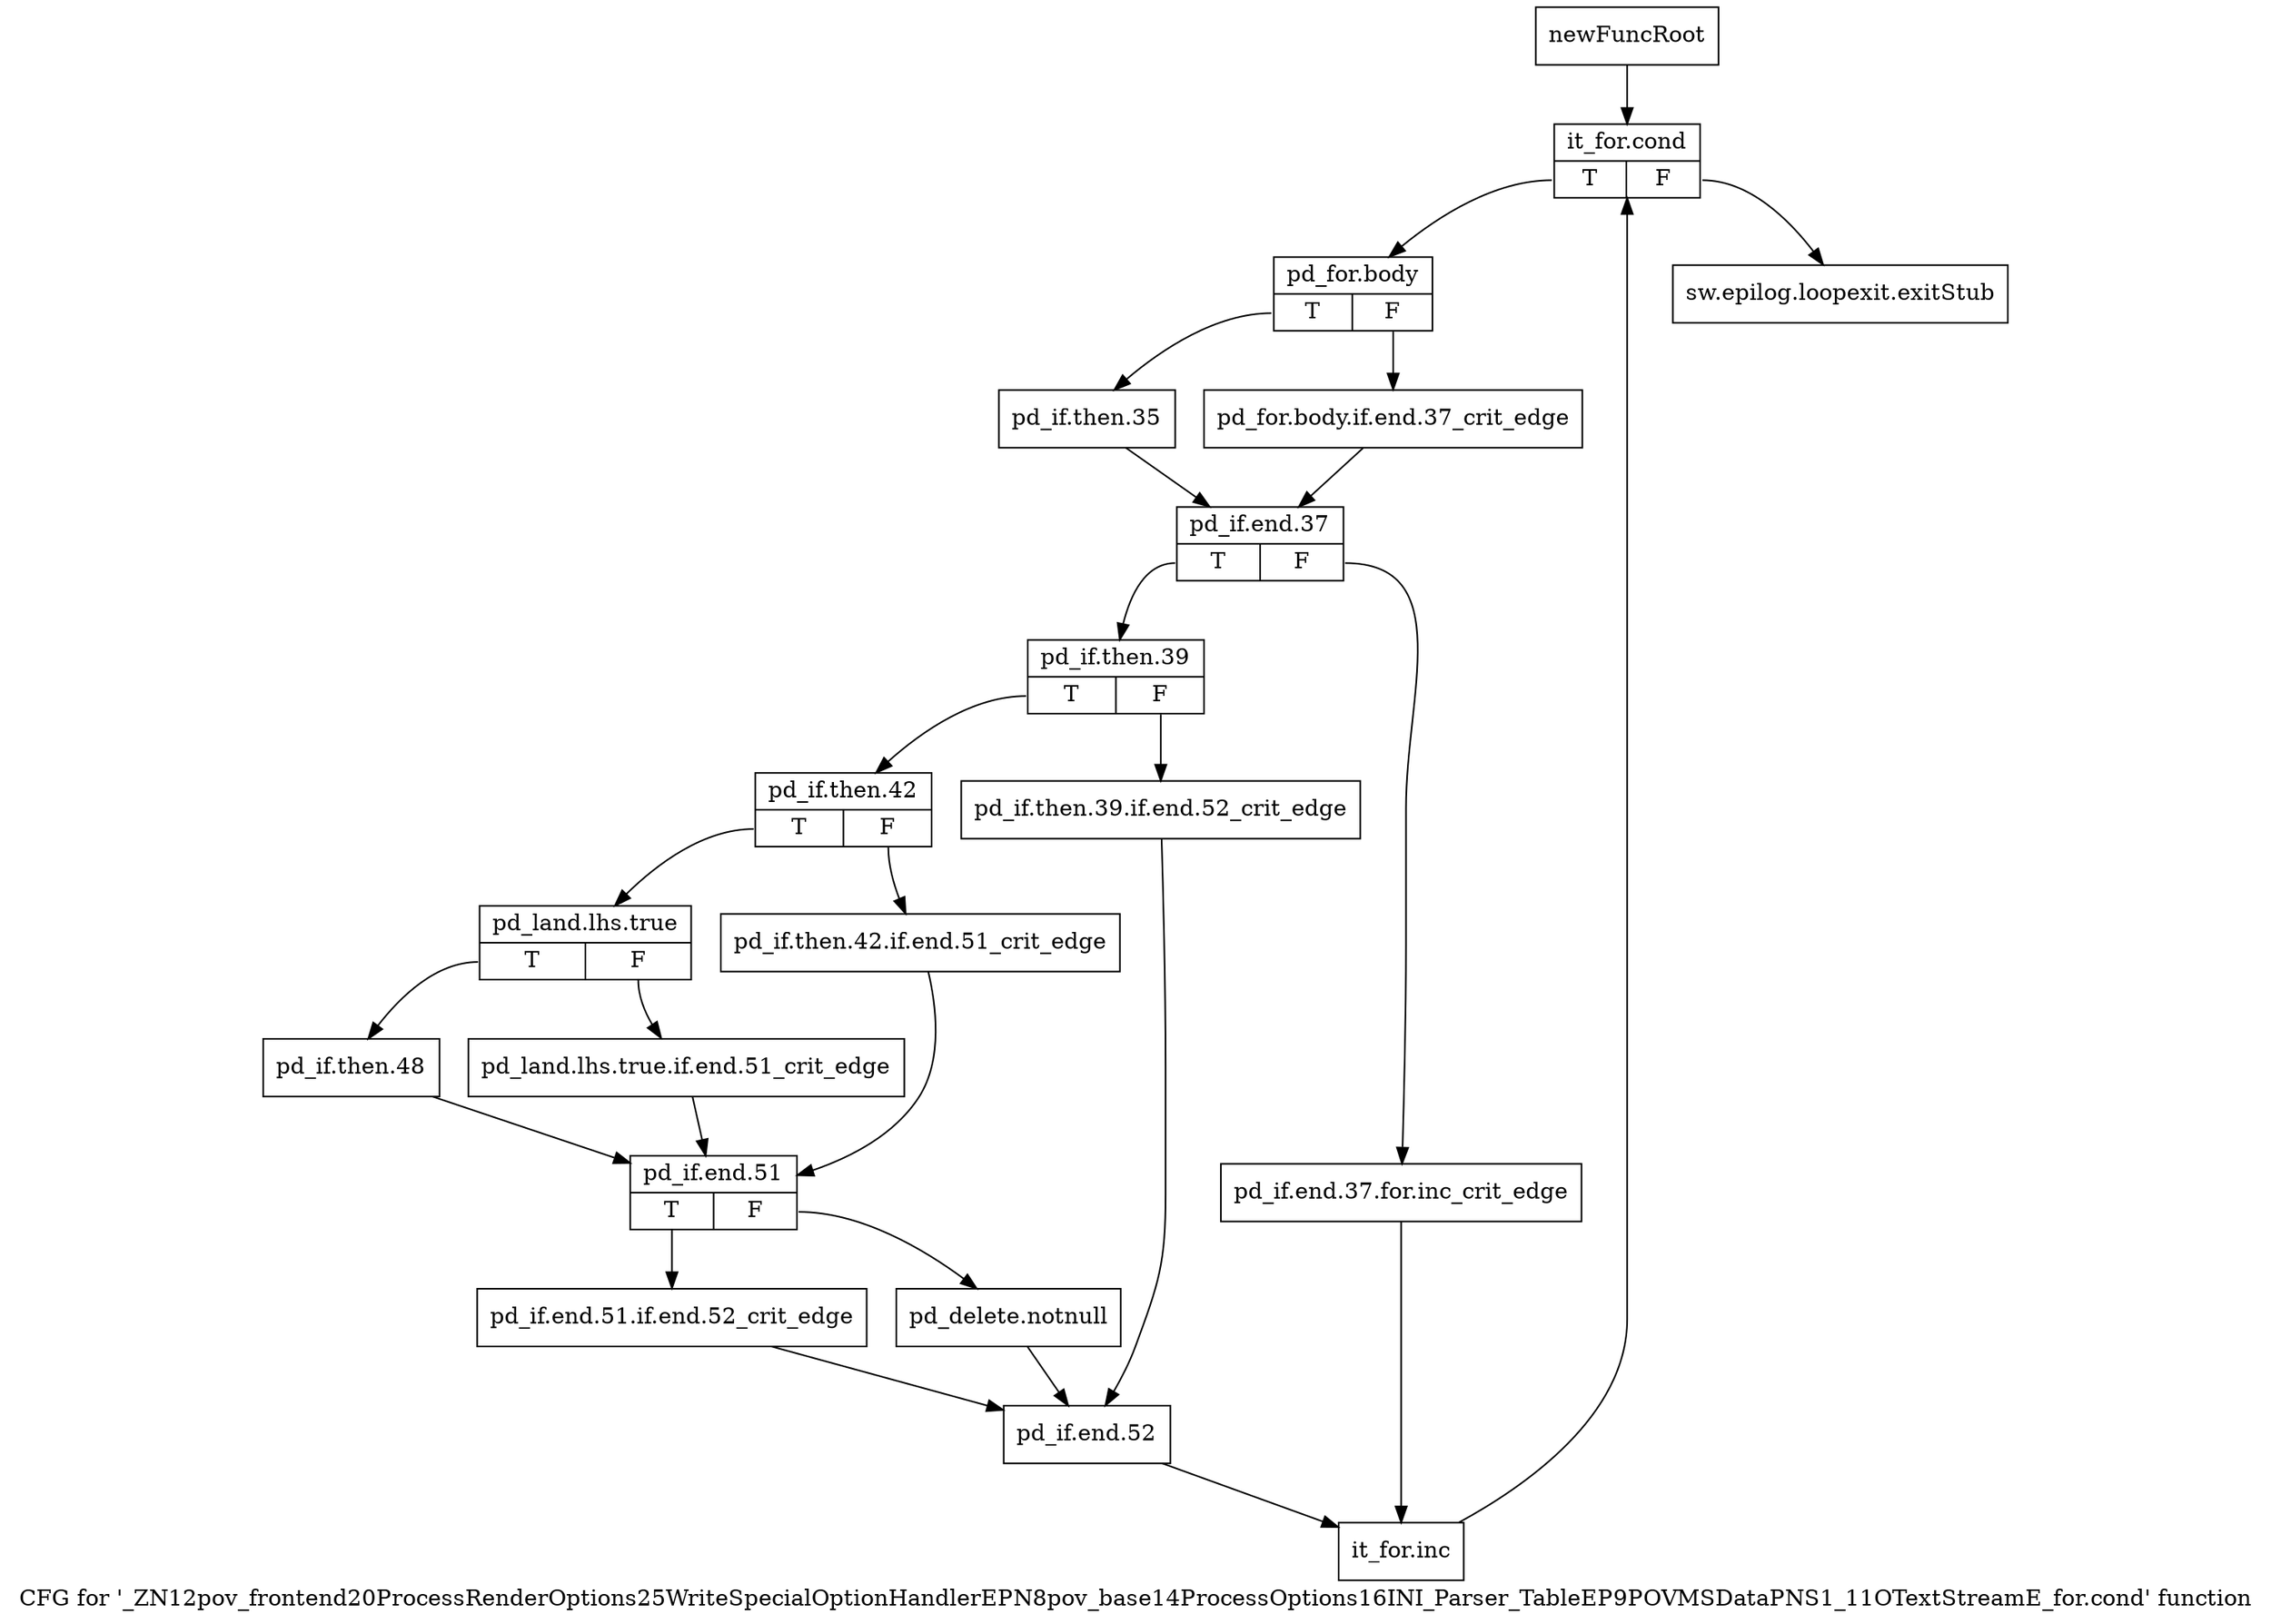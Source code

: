 digraph "CFG for '_ZN12pov_frontend20ProcessRenderOptions25WriteSpecialOptionHandlerEPN8pov_base14ProcessOptions16INI_Parser_TableEP9POVMSDataPNS1_11OTextStreamE_for.cond' function" {
	label="CFG for '_ZN12pov_frontend20ProcessRenderOptions25WriteSpecialOptionHandlerEPN8pov_base14ProcessOptions16INI_Parser_TableEP9POVMSDataPNS1_11OTextStreamE_for.cond' function";

	Node0x2b510b0 [shape=record,label="{newFuncRoot}"];
	Node0x2b510b0 -> Node0x2b51150;
	Node0x2b51100 [shape=record,label="{sw.epilog.loopexit.exitStub}"];
	Node0x2b51150 [shape=record,label="{it_for.cond|{<s0>T|<s1>F}}"];
	Node0x2b51150:s0 -> Node0x2b511a0;
	Node0x2b51150:s1 -> Node0x2b51100;
	Node0x2b511a0 [shape=record,label="{pd_for.body|{<s0>T|<s1>F}}"];
	Node0x2b511a0:s0 -> Node0x2b51240;
	Node0x2b511a0:s1 -> Node0x2b511f0;
	Node0x2b511f0 [shape=record,label="{pd_for.body.if.end.37_crit_edge}"];
	Node0x2b511f0 -> Node0x2b51290;
	Node0x2b51240 [shape=record,label="{pd_if.then.35}"];
	Node0x2b51240 -> Node0x2b51290;
	Node0x2b51290 [shape=record,label="{pd_if.end.37|{<s0>T|<s1>F}}"];
	Node0x2b51290:s0 -> Node0x2b51330;
	Node0x2b51290:s1 -> Node0x2b512e0;
	Node0x2b512e0 [shape=record,label="{pd_if.end.37.for.inc_crit_edge}"];
	Node0x2b512e0 -> Node0x2b516a0;
	Node0x2b51330 [shape=record,label="{pd_if.then.39|{<s0>T|<s1>F}}"];
	Node0x2b51330:s0 -> Node0x2b513d0;
	Node0x2b51330:s1 -> Node0x2b51380;
	Node0x2b51380 [shape=record,label="{pd_if.then.39.if.end.52_crit_edge}"];
	Node0x2b51380 -> Node0x2b51650;
	Node0x2b513d0 [shape=record,label="{pd_if.then.42|{<s0>T|<s1>F}}"];
	Node0x2b513d0:s0 -> Node0x2b51470;
	Node0x2b513d0:s1 -> Node0x2b51420;
	Node0x2b51420 [shape=record,label="{pd_if.then.42.if.end.51_crit_edge}"];
	Node0x2b51420 -> Node0x2b51560;
	Node0x2b51470 [shape=record,label="{pd_land.lhs.true|{<s0>T|<s1>F}}"];
	Node0x2b51470:s0 -> Node0x2b51510;
	Node0x2b51470:s1 -> Node0x2b514c0;
	Node0x2b514c0 [shape=record,label="{pd_land.lhs.true.if.end.51_crit_edge}"];
	Node0x2b514c0 -> Node0x2b51560;
	Node0x2b51510 [shape=record,label="{pd_if.then.48}"];
	Node0x2b51510 -> Node0x2b51560;
	Node0x2b51560 [shape=record,label="{pd_if.end.51|{<s0>T|<s1>F}}"];
	Node0x2b51560:s0 -> Node0x2b51600;
	Node0x2b51560:s1 -> Node0x2b515b0;
	Node0x2b515b0 [shape=record,label="{pd_delete.notnull}"];
	Node0x2b515b0 -> Node0x2b51650;
	Node0x2b51600 [shape=record,label="{pd_if.end.51.if.end.52_crit_edge}"];
	Node0x2b51600 -> Node0x2b51650;
	Node0x2b51650 [shape=record,label="{pd_if.end.52}"];
	Node0x2b51650 -> Node0x2b516a0;
	Node0x2b516a0 [shape=record,label="{it_for.inc}"];
	Node0x2b516a0 -> Node0x2b51150;
}

